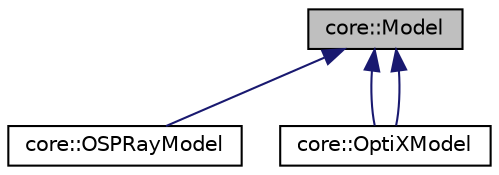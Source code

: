 digraph "core::Model"
{
 // LATEX_PDF_SIZE
  edge [fontname="Helvetica",fontsize="10",labelfontname="Helvetica",labelfontsize="10"];
  node [fontname="Helvetica",fontsize="10",shape=record];
  Node1 [label="core::Model",height=0.2,width=0.4,color="black", fillcolor="grey75", style="filled", fontcolor="black",tooltip="The abstract Model class holds the geometry attached to an asset of the scene (mesh,..."];
  Node1 -> Node2 [dir="back",color="midnightblue",fontsize="10",style="solid",fontname="Helvetica"];
  Node2 [label="core::OSPRayModel",height=0.2,width=0.4,color="black", fillcolor="white", style="filled",URL="$de/d4c/classcore_1_1OSPRayModel.html",tooltip=" "];
  Node1 -> Node3 [dir="back",color="midnightblue",fontsize="10",style="solid",fontname="Helvetica"];
  Node3 [label="core::OptiXModel",height=0.2,width=0.4,color="black", fillcolor="white", style="filled",URL="$d8/d72/classcore_1_1OptiXModel.html",tooltip=" "];
  Node1 -> Node3 [dir="back",color="midnightblue",fontsize="10",style="solid",fontname="Helvetica"];
}
